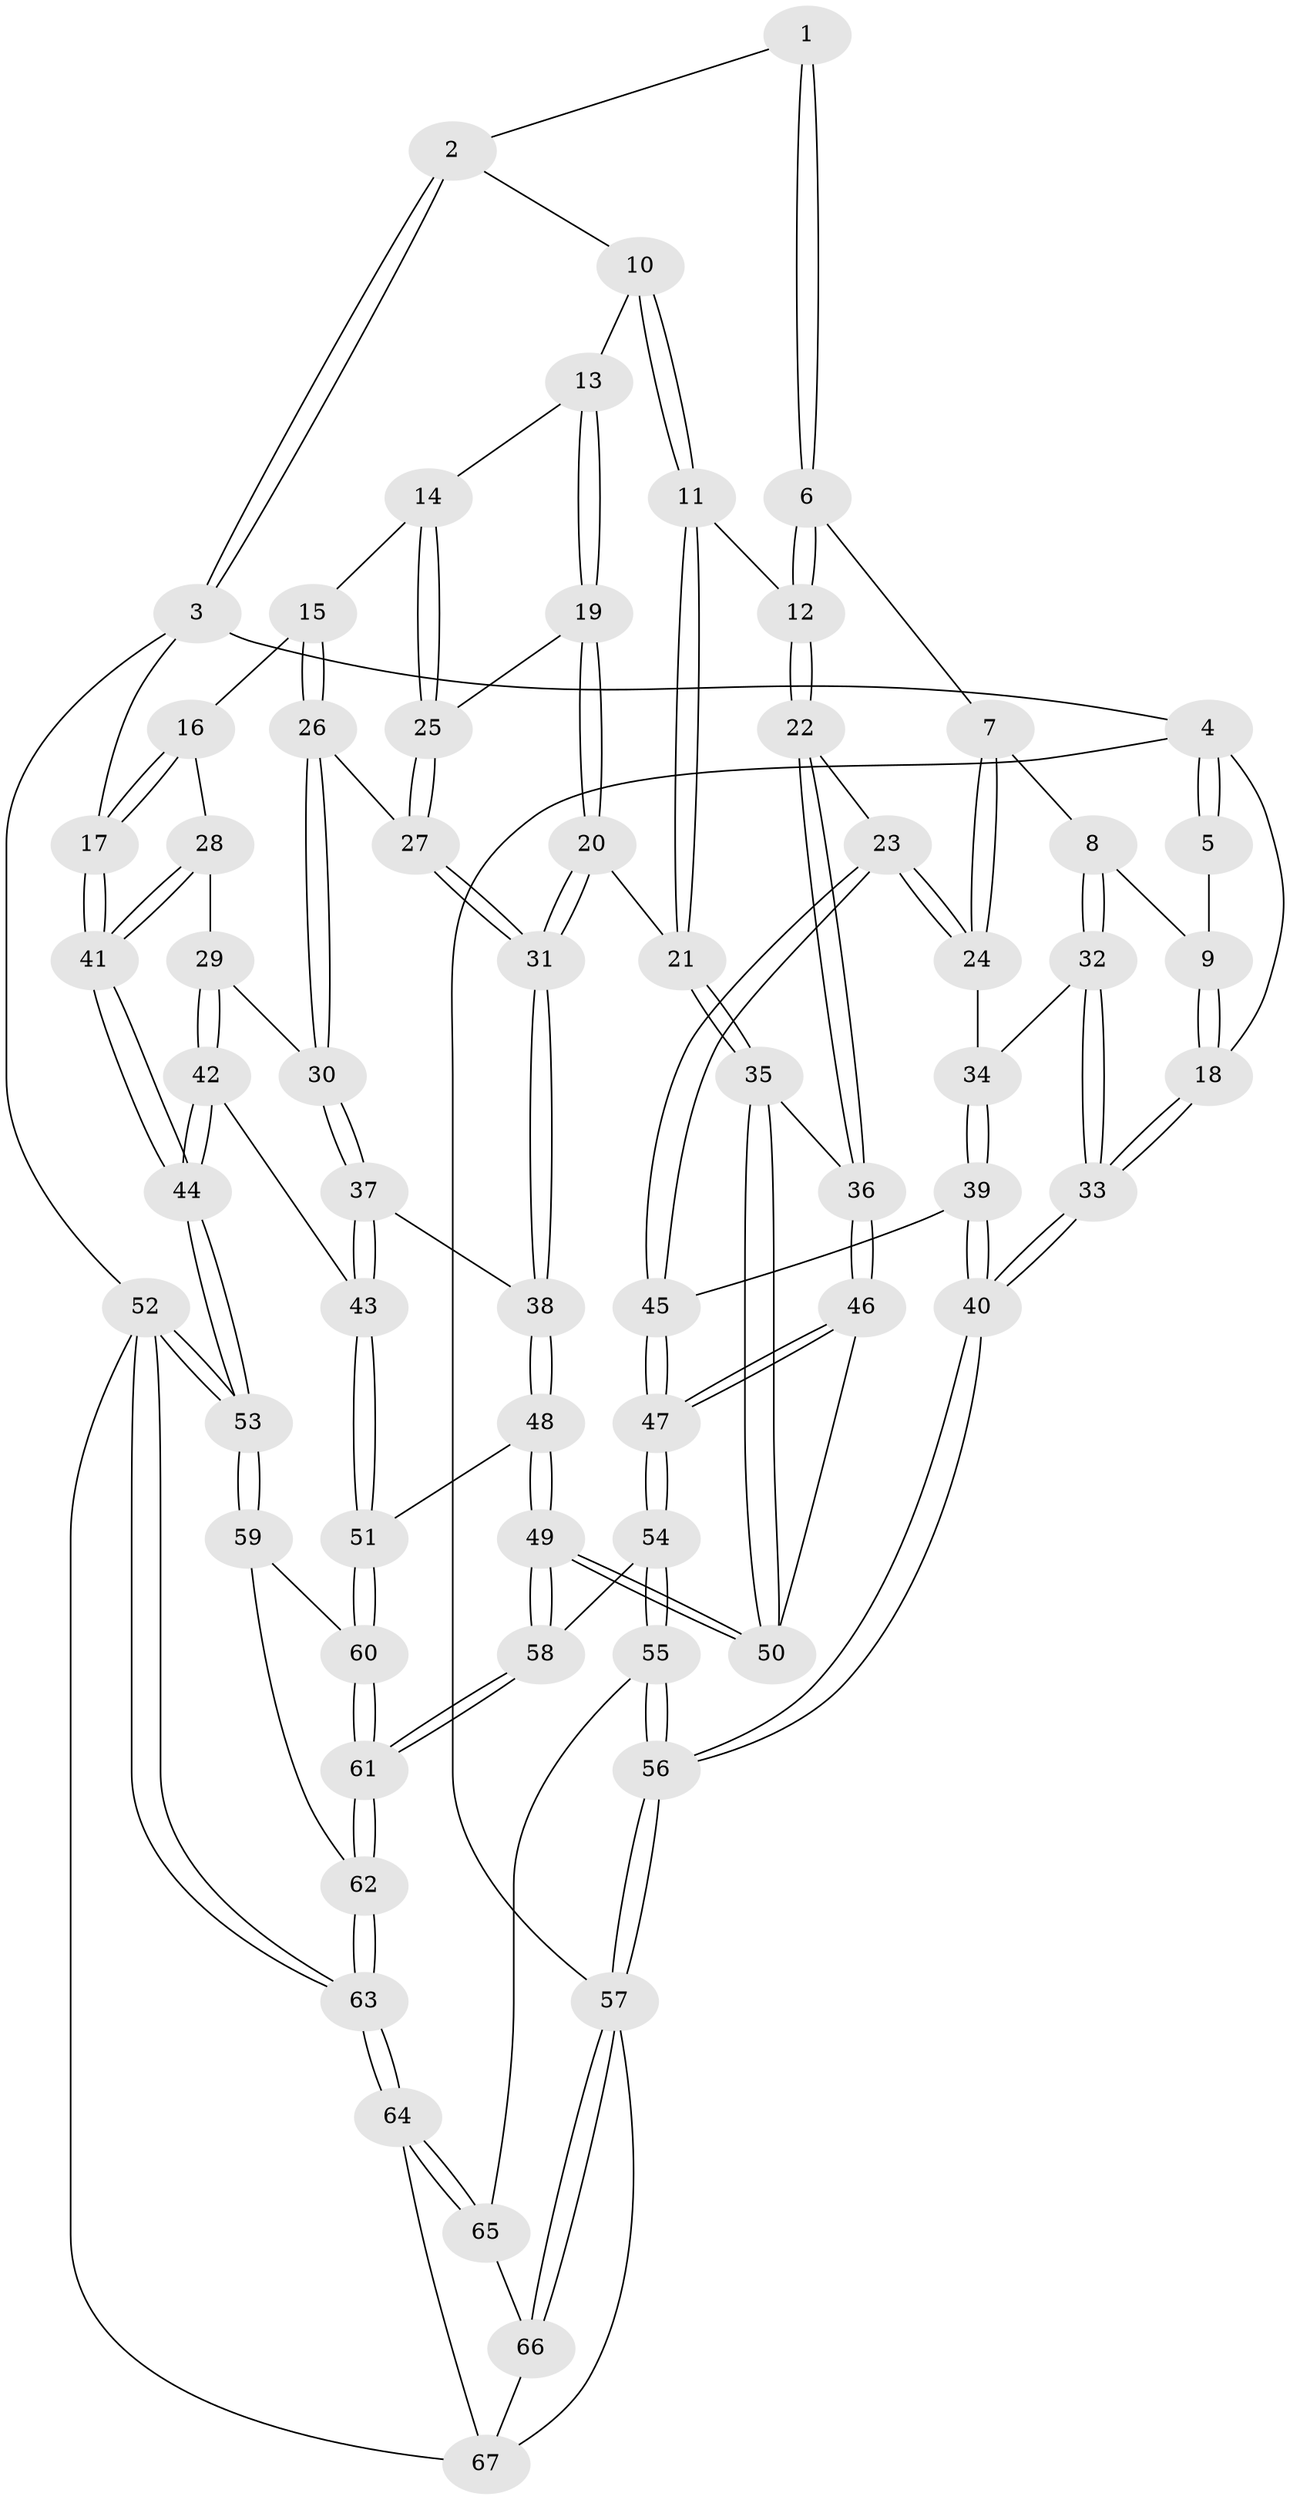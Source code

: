// Generated by graph-tools (version 1.1) at 2025/16/03/09/25 04:16:56]
// undirected, 67 vertices, 164 edges
graph export_dot {
graph [start="1"]
  node [color=gray90,style=filled];
  1 [pos="+0.3254600249965228+0"];
  2 [pos="+0.560091146305747+0"];
  3 [pos="+1+0"];
  4 [pos="+0+0"];
  5 [pos="+0+0"];
  6 [pos="+0.3077108442787209+0"];
  7 [pos="+0.277441340234235+0"];
  8 [pos="+0.1649923633685842+0.1472739679223119"];
  9 [pos="+0.10618423732202291+0.09805183438268063"];
  10 [pos="+0.5922085755279048+0"];
  11 [pos="+0.4808643086841909+0.17614144375655416"];
  12 [pos="+0.3846755010810075+0.13776350444860588"];
  13 [pos="+0.6342818395919881+0"];
  14 [pos="+0.7844906033294246+0.08106911617935092"];
  15 [pos="+0.8146013685561785+0.0951198403368356"];
  16 [pos="+0.8785270444038374+0.0977220038638821"];
  17 [pos="+1+0"];
  18 [pos="+0+0.1733080739807438"];
  19 [pos="+0.6358657901200707+0.08570419367141495"];
  20 [pos="+0.5801406515296905+0.2583947481580222"];
  21 [pos="+0.5234677973866573+0.250022909307477"];
  22 [pos="+0.30777733066279556+0.26154862869083373"];
  23 [pos="+0.30070180693593834+0.2613027369802966"];
  24 [pos="+0.2769218190591194+0.24670163874576198"];
  25 [pos="+0.7156260598624481+0.16844512559741265"];
  26 [pos="+0.7632558938814791+0.20909996077732387"];
  27 [pos="+0.720939914462154+0.18963069774684302"];
  28 [pos="+0.8626102118830679+0.24919785038755227"];
  29 [pos="+0.8524238881464048+0.25484816374427466"];
  30 [pos="+0.7830560738053126+0.24463986060980716"];
  31 [pos="+0.5893691777311224+0.26587656821175704"];
  32 [pos="+0.1585499887290781+0.1971487612749615"];
  33 [pos="+0+0.31818920968354825"];
  34 [pos="+0.21039268216388773+0.22867742978863867"];
  35 [pos="+0.43999293161356456+0.30845768969823256"];
  36 [pos="+0.34436150707617913+0.28741338074616746"];
  37 [pos="+0.7414077709457955+0.28700846490010795"];
  38 [pos="+0.6163160459142066+0.30535004938225596"];
  39 [pos="+0.16671755523396692+0.35038591337056096"];
  40 [pos="+0+0.3973203374760607"];
  41 [pos="+1+0.3113926856990961"];
  42 [pos="+0.8274253973410107+0.4327272124613794"];
  43 [pos="+0.8133044738647525+0.4385812847392506"];
  44 [pos="+1+0.44132408821971714"];
  45 [pos="+0.23397967808198686+0.37119523448062086"];
  46 [pos="+0.3298318050981652+0.4150554652861463"];
  47 [pos="+0.2600221972304281+0.4729017978947713"];
  48 [pos="+0.6330889048679083+0.43647354275020495"];
  49 [pos="+0.5022991088978479+0.5202718385582631"];
  50 [pos="+0.4464831522541226+0.4213627796083329"];
  51 [pos="+0.7569986164588726+0.4834501205582503"];
  52 [pos="+1+1"];
  53 [pos="+1+0.7957574703381238"];
  54 [pos="+0.22565452446929093+0.5939462994660293"];
  55 [pos="+0.18532777145069818+0.6117934300252161"];
  56 [pos="+0+0.5512111047885028"];
  57 [pos="+0+1"];
  58 [pos="+0.4616991632553219+0.618054154364233"];
  59 [pos="+0.87705280095276+0.6700050528711499"];
  60 [pos="+0.7685716337225674+0.5820060977159205"];
  61 [pos="+0.5480415272307978+0.7588541647686579"];
  62 [pos="+0.5664227373887402+0.9058407413100079"];
  63 [pos="+0.5617501704806122+1"];
  64 [pos="+0.4989252343812508+1"];
  65 [pos="+0.1974562292305097+0.6782770784117524"];
  66 [pos="+0.16474692146939446+0.8887694768401403"];
  67 [pos="+0.4292143007483315+1"];
  1 -- 2;
  1 -- 6;
  1 -- 6;
  2 -- 3;
  2 -- 3;
  2 -- 10;
  3 -- 4;
  3 -- 17;
  3 -- 52;
  4 -- 5;
  4 -- 5;
  4 -- 18;
  4 -- 57;
  5 -- 9;
  6 -- 7;
  6 -- 12;
  6 -- 12;
  7 -- 8;
  7 -- 24;
  7 -- 24;
  8 -- 9;
  8 -- 32;
  8 -- 32;
  9 -- 18;
  9 -- 18;
  10 -- 11;
  10 -- 11;
  10 -- 13;
  11 -- 12;
  11 -- 21;
  11 -- 21;
  12 -- 22;
  12 -- 22;
  13 -- 14;
  13 -- 19;
  13 -- 19;
  14 -- 15;
  14 -- 25;
  14 -- 25;
  15 -- 16;
  15 -- 26;
  15 -- 26;
  16 -- 17;
  16 -- 17;
  16 -- 28;
  17 -- 41;
  17 -- 41;
  18 -- 33;
  18 -- 33;
  19 -- 20;
  19 -- 20;
  19 -- 25;
  20 -- 21;
  20 -- 31;
  20 -- 31;
  21 -- 35;
  21 -- 35;
  22 -- 23;
  22 -- 36;
  22 -- 36;
  23 -- 24;
  23 -- 24;
  23 -- 45;
  23 -- 45;
  24 -- 34;
  25 -- 27;
  25 -- 27;
  26 -- 27;
  26 -- 30;
  26 -- 30;
  27 -- 31;
  27 -- 31;
  28 -- 29;
  28 -- 41;
  28 -- 41;
  29 -- 30;
  29 -- 42;
  29 -- 42;
  30 -- 37;
  30 -- 37;
  31 -- 38;
  31 -- 38;
  32 -- 33;
  32 -- 33;
  32 -- 34;
  33 -- 40;
  33 -- 40;
  34 -- 39;
  34 -- 39;
  35 -- 36;
  35 -- 50;
  35 -- 50;
  36 -- 46;
  36 -- 46;
  37 -- 38;
  37 -- 43;
  37 -- 43;
  38 -- 48;
  38 -- 48;
  39 -- 40;
  39 -- 40;
  39 -- 45;
  40 -- 56;
  40 -- 56;
  41 -- 44;
  41 -- 44;
  42 -- 43;
  42 -- 44;
  42 -- 44;
  43 -- 51;
  43 -- 51;
  44 -- 53;
  44 -- 53;
  45 -- 47;
  45 -- 47;
  46 -- 47;
  46 -- 47;
  46 -- 50;
  47 -- 54;
  47 -- 54;
  48 -- 49;
  48 -- 49;
  48 -- 51;
  49 -- 50;
  49 -- 50;
  49 -- 58;
  49 -- 58;
  51 -- 60;
  51 -- 60;
  52 -- 53;
  52 -- 53;
  52 -- 63;
  52 -- 63;
  52 -- 67;
  53 -- 59;
  53 -- 59;
  54 -- 55;
  54 -- 55;
  54 -- 58;
  55 -- 56;
  55 -- 56;
  55 -- 65;
  56 -- 57;
  56 -- 57;
  57 -- 66;
  57 -- 66;
  57 -- 67;
  58 -- 61;
  58 -- 61;
  59 -- 60;
  59 -- 62;
  60 -- 61;
  60 -- 61;
  61 -- 62;
  61 -- 62;
  62 -- 63;
  62 -- 63;
  63 -- 64;
  63 -- 64;
  64 -- 65;
  64 -- 65;
  64 -- 67;
  65 -- 66;
  66 -- 67;
}
